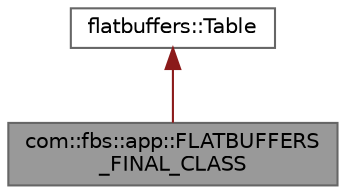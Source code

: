 digraph "com::fbs::app::FLATBUFFERS_FINAL_CLASS"
{
 // LATEX_PDF_SIZE
  bgcolor="transparent";
  edge [fontname=Helvetica,fontsize=10,labelfontname=Helvetica,labelfontsize=10];
  node [fontname=Helvetica,fontsize=10,shape=box,height=0.2,width=0.4];
  Node1 [id="Node000001",label="com::fbs::app::FLATBUFFERS\l_FINAL_CLASS",height=0.2,width=0.4,color="gray40", fillcolor="grey60", style="filled", fontcolor="black",tooltip=" "];
  Node2 -> Node1 [id="edge2_Node000001_Node000002",dir="back",color="firebrick4",style="solid",tooltip=" "];
  Node2 [id="Node000002",label="flatbuffers::Table",height=0.2,width=0.4,color="gray40", fillcolor="white", style="filled",URL="$classflatbuffers_1_1Table.html",tooltip=" "];
}
